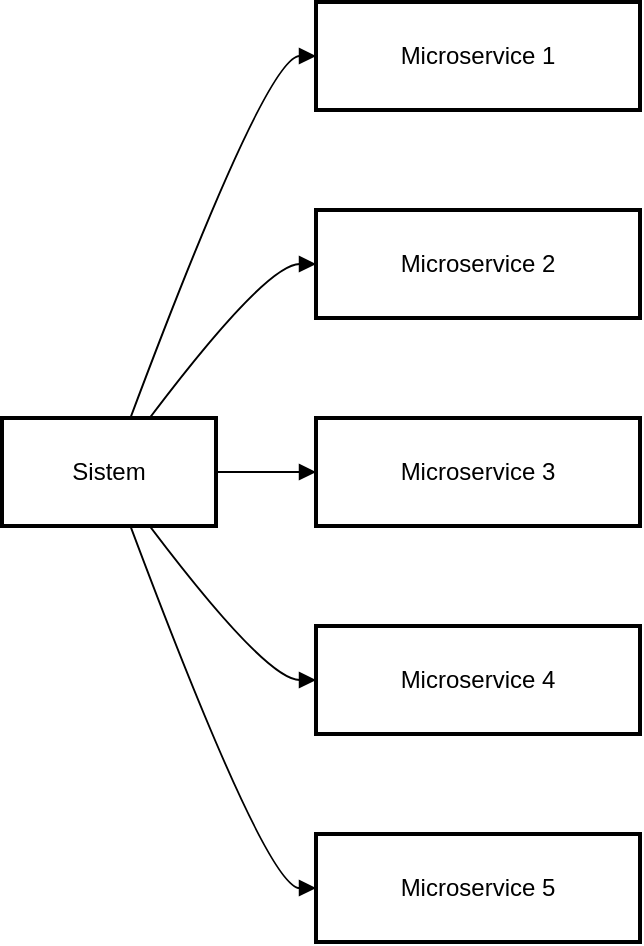 <mxfile version="26.0.11">
  <diagram name="Page-1" id="RInBWXGjpFe0KWTIy5ep">
    <mxGraphModel>
      <root>
        <mxCell id="0" />
        <mxCell id="1" parent="0" />
        <mxCell id="2" value="Sistem" style="whiteSpace=wrap;strokeWidth=2;" vertex="1" parent="1">
          <mxGeometry x="8" y="216" width="107" height="54" as="geometry" />
        </mxCell>
        <mxCell id="3" value="Microservice 1" style="whiteSpace=wrap;strokeWidth=2;" vertex="1" parent="1">
          <mxGeometry x="165" y="8" width="162" height="54" as="geometry" />
        </mxCell>
        <mxCell id="4" value="Microservice 2" style="whiteSpace=wrap;strokeWidth=2;" vertex="1" parent="1">
          <mxGeometry x="165" y="112" width="162" height="54" as="geometry" />
        </mxCell>
        <mxCell id="5" value="Microservice 3" style="whiteSpace=wrap;strokeWidth=2;" vertex="1" parent="1">
          <mxGeometry x="165" y="216" width="162" height="54" as="geometry" />
        </mxCell>
        <mxCell id="6" value="Microservice 4" style="whiteSpace=wrap;strokeWidth=2;" vertex="1" parent="1">
          <mxGeometry x="165" y="320" width="162" height="54" as="geometry" />
        </mxCell>
        <mxCell id="7" value="Microservice 5" style="whiteSpace=wrap;strokeWidth=2;" vertex="1" parent="1">
          <mxGeometry x="165" y="424" width="162" height="54" as="geometry" />
        </mxCell>
        <mxCell id="8" value="" style="curved=1;startArrow=none;endArrow=block;exitX=0.6;exitY=0;entryX=0;entryY=0.5;" edge="1" parent="1" source="2" target="3">
          <mxGeometry relative="1" as="geometry">
            <Array as="points">
              <mxPoint x="140" y="35" />
            </Array>
          </mxGeometry>
        </mxCell>
        <mxCell id="9" value="" style="curved=1;startArrow=none;endArrow=block;exitX=0.69;exitY=0;entryX=0;entryY=0.5;" edge="1" parent="1" source="2" target="4">
          <mxGeometry relative="1" as="geometry">
            <Array as="points">
              <mxPoint x="140" y="139" />
            </Array>
          </mxGeometry>
        </mxCell>
        <mxCell id="10" value="" style="curved=1;startArrow=none;endArrow=block;exitX=1;exitY=0.5;entryX=0;entryY=0.5;" edge="1" parent="1" source="2" target="5">
          <mxGeometry relative="1" as="geometry">
            <Array as="points" />
          </mxGeometry>
        </mxCell>
        <mxCell id="11" value="" style="curved=1;startArrow=none;endArrow=block;exitX=0.69;exitY=1;entryX=0;entryY=0.5;" edge="1" parent="1" source="2" target="6">
          <mxGeometry relative="1" as="geometry">
            <Array as="points">
              <mxPoint x="140" y="347" />
            </Array>
          </mxGeometry>
        </mxCell>
        <mxCell id="12" value="" style="curved=1;startArrow=none;endArrow=block;exitX=0.6;exitY=1;entryX=0;entryY=0.5;" edge="1" parent="1" source="2" target="7">
          <mxGeometry relative="1" as="geometry">
            <Array as="points">
              <mxPoint x="140" y="451" />
            </Array>
          </mxGeometry>
        </mxCell>
      </root>
    </mxGraphModel>
  </diagram>
</mxfile>
